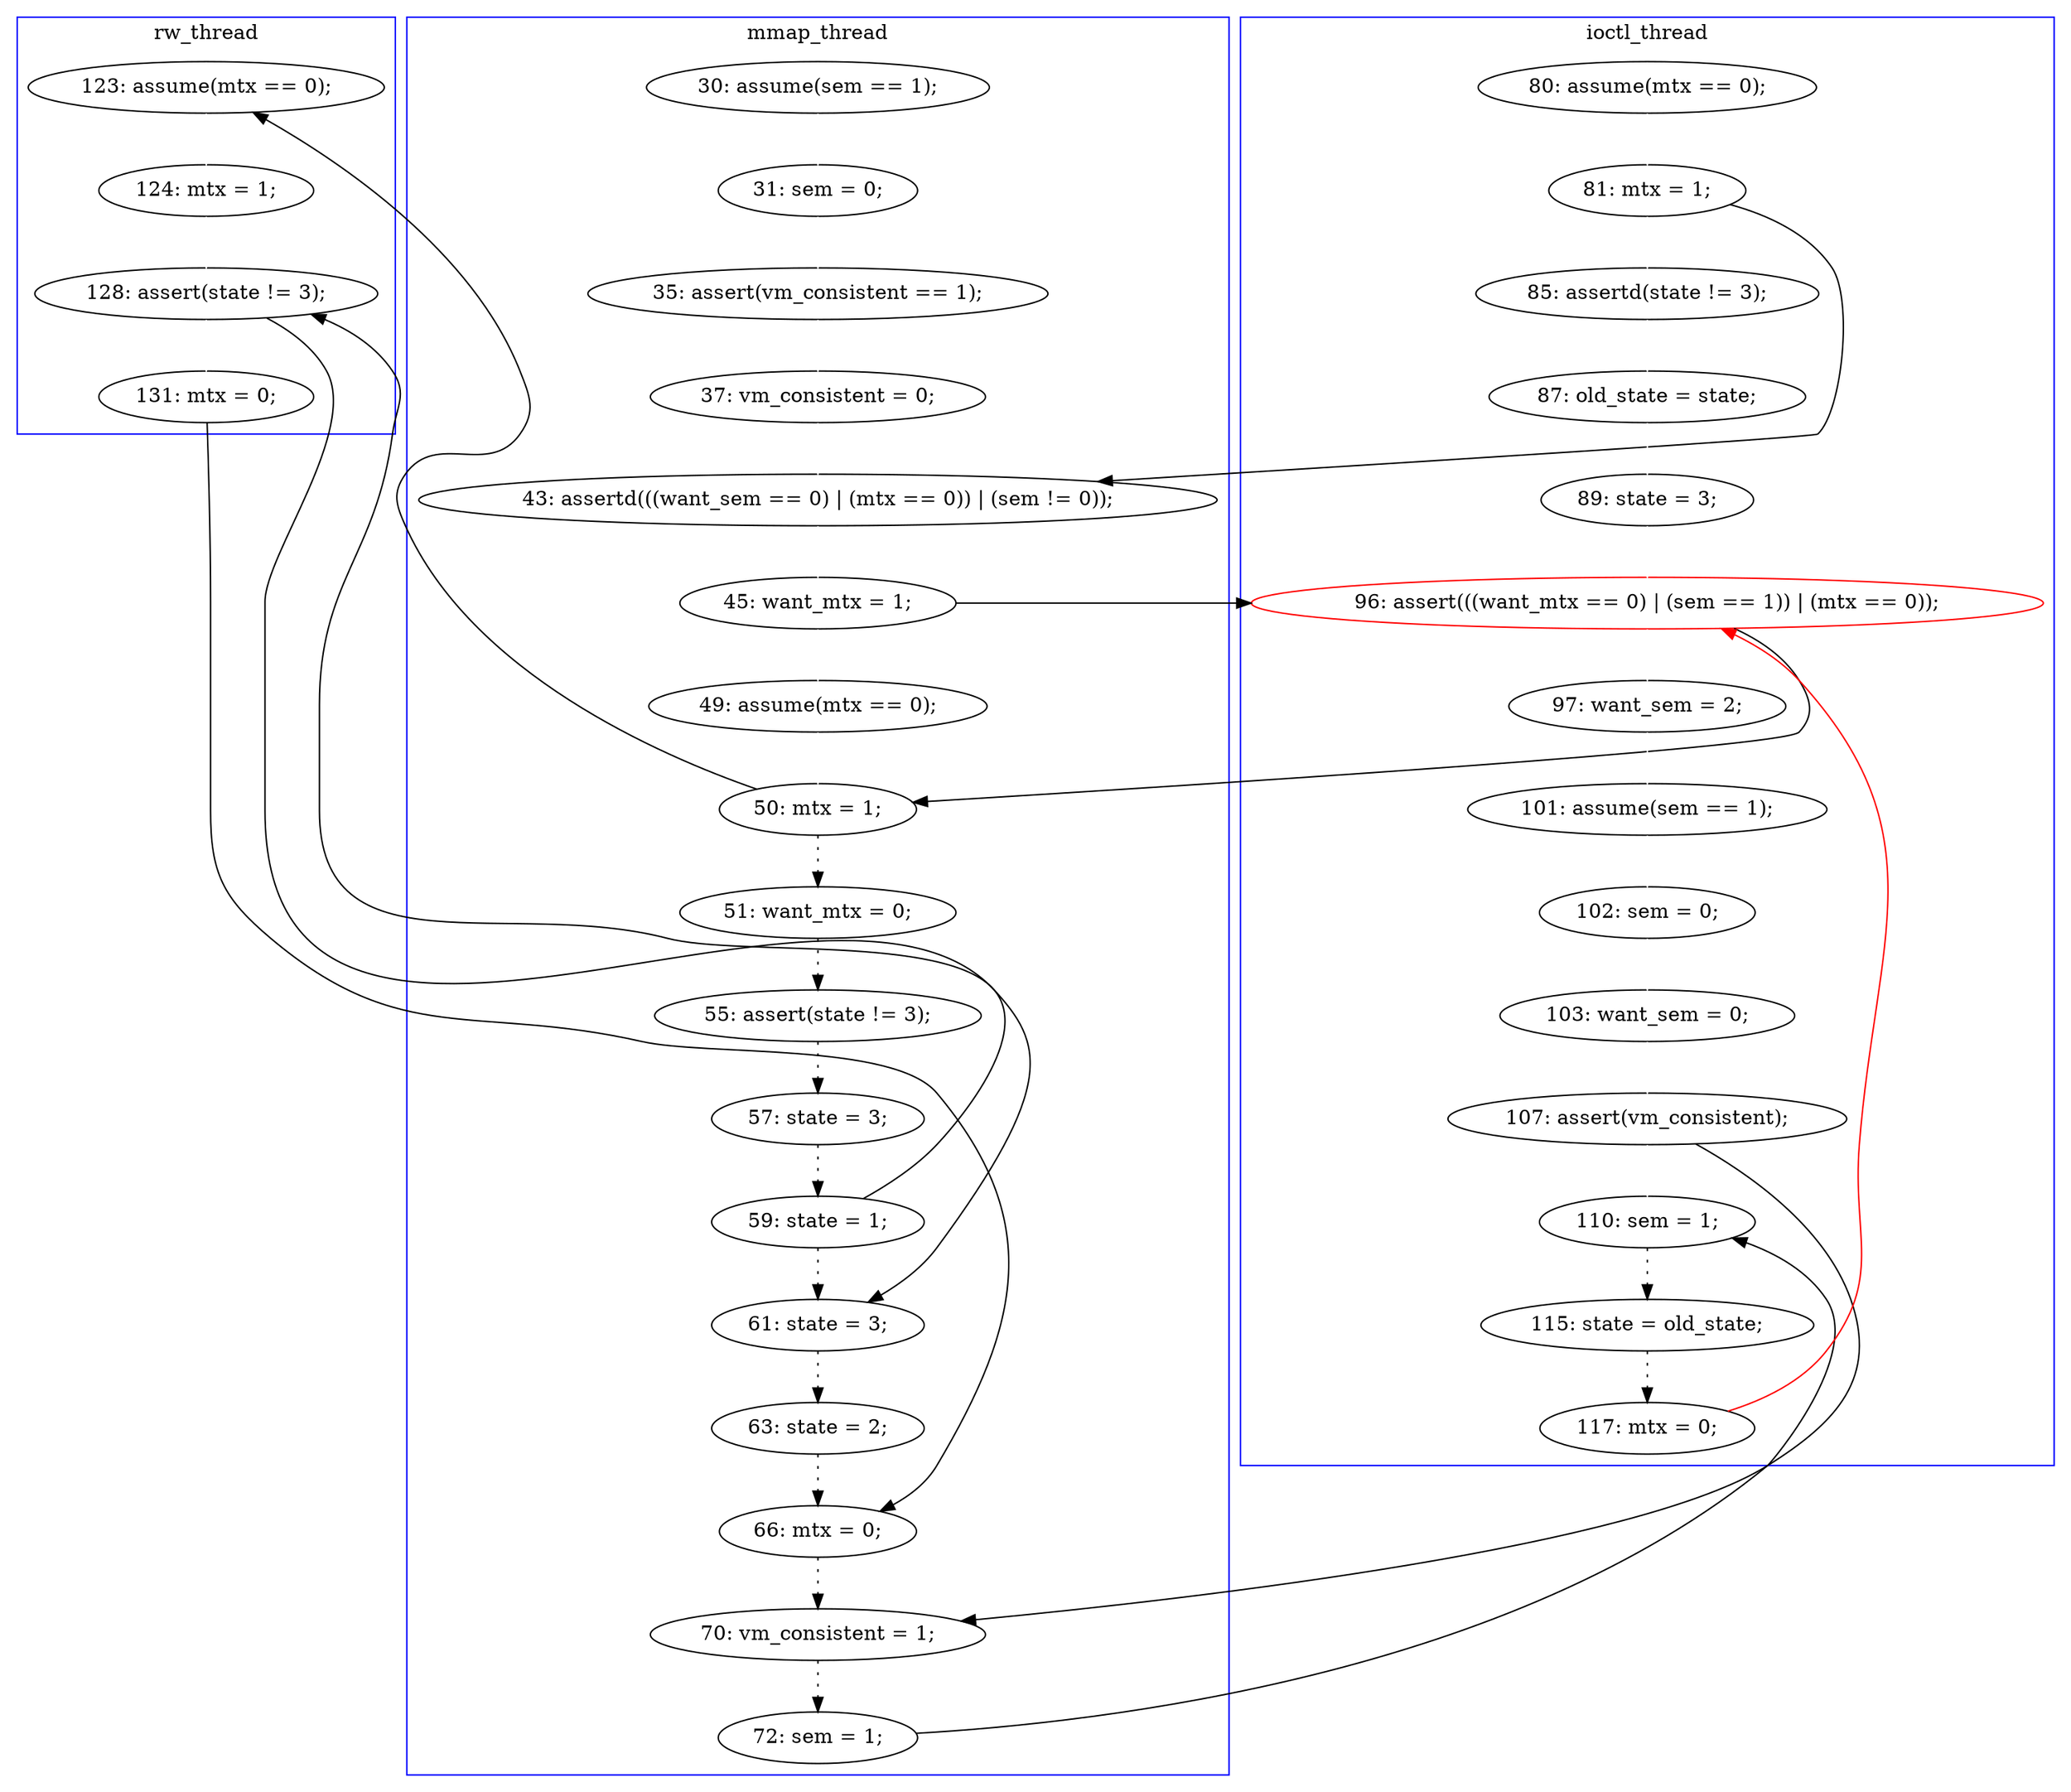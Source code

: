 digraph Counterexample {
	36 -> 45 [color = black, style = solid, constraint = false]
	48 -> 53 [color = black, style = solid, constraint = false]
	16 -> 18 [color = white, style = solid]
	18 -> 19 [color = white, style = solid]
	40 -> 44 [color = white, style = solid]
	26 -> 28 [color = black, style = solid, constraint = false]
	26 -> 37 [color = white, style = solid]
	24 -> 26 [color = white, style = solid]
	23 -> 27 [color = white, style = solid]
	35 -> 42 [color = black, style = solid, constraint = false]
	44 -> 47 [color = black, style = solid, constraint = false]
	14 -> 22 [color = black, style = solid, constraint = false]
	53 -> 54 [color = black, style = dotted]
	34 -> 35 [color = black, style = solid, constraint = false]
	45 -> 47 [color = black, style = dotted]
	30 -> 31 [color = black, style = dotted]
	34 -> 42 [color = black, style = dotted]
	35 -> 36 [color = white, style = solid]
	37 -> 38 [color = white, style = solid]
	13 -> 14 [color = white, style = solid]
	38 -> 39 [color = white, style = solid]
	20 -> 21 [color = white, style = solid]
	23 -> 26 [color = black, style = solid, constraint = false]
	31 -> 34 [color = black, style = dotted]
	43 -> 45 [color = black, style = dotted]
	33 -> 35 [color = white, style = solid]
	44 -> 53 [color = white, style = solid]
	22 -> 23 [color = white, style = solid]
	54 -> 56 [color = black, style = dotted]
	21 -> 24 [color = white, style = solid]
	28 -> 29 [color = black, style = dotted]
	19 -> 22 [color = white, style = solid]
	14 -> 20 [color = white, style = solid]
	28 -> 32 [color = black, style = solid, constraint = false]
	15 -> 16 [color = white, style = solid]
	42 -> 43 [color = black, style = dotted]
	32 -> 33 [color = white, style = solid]
	39 -> 40 [color = white, style = solid]
	56 -> 26 [color = red, style = solid, constraint = false]
	47 -> 48 [color = black, style = dotted]
	27 -> 28 [color = white, style = solid]
	29 -> 30 [color = black, style = dotted]
	subgraph cluster2 {
		label = ioctl_thread
		color = blue
		37  [label = "97: want_sem = 2;"]
		40  [label = "103: want_sem = 0;"]
		53  [label = "110: sem = 1;"]
		21  [label = "87: old_state = state;"]
		20  [label = "85: assertd(state != 3);"]
		26  [label = "96: assert(((want_mtx == 0) | (sem == 1)) | (mtx == 0));", color = red]
		54  [label = "115: state = old_state;"]
		14  [label = "81: mtx = 1;"]
		24  [label = "89: state = 3;"]
		13  [label = "80: assume(mtx == 0);"]
		44  [label = "107: assert(vm_consistent);"]
		38  [label = "101: assume(sem == 1);"]
		56  [label = "117: mtx = 0;"]
		39  [label = "102: sem = 0;"]
	}
	subgraph cluster3 {
		label = rw_thread
		color = blue
		32  [label = "123: assume(mtx == 0);"]
		33  [label = "124: mtx = 1;"]
		36  [label = "131: mtx = 0;"]
		35  [label = "128: assert(state != 3);"]
	}
	subgraph cluster1 {
		label = mmap_thread
		color = blue
		16  [label = "31: sem = 0;"]
		19  [label = "37: vm_consistent = 0;"]
		15  [label = "30: assume(sem == 1);"]
		47  [label = "70: vm_consistent = 1;"]
		23  [label = "45: want_mtx = 1;"]
		48  [label = "72: sem = 1;"]
		31  [label = "57: state = 3;"]
		30  [label = "55: assert(state != 3);"]
		27  [label = "49: assume(mtx == 0);"]
		42  [label = "61: state = 3;"]
		22  [label = "43: assertd(((want_sem == 0) | (mtx == 0)) | (sem != 0));"]
		29  [label = "51: want_mtx = 0;"]
		34  [label = "59: state = 1;"]
		43  [label = "63: state = 2;"]
		28  [label = "50: mtx = 1;"]
		45  [label = "66: mtx = 0;"]
		18  [label = "35: assert(vm_consistent == 1);"]
	}
}